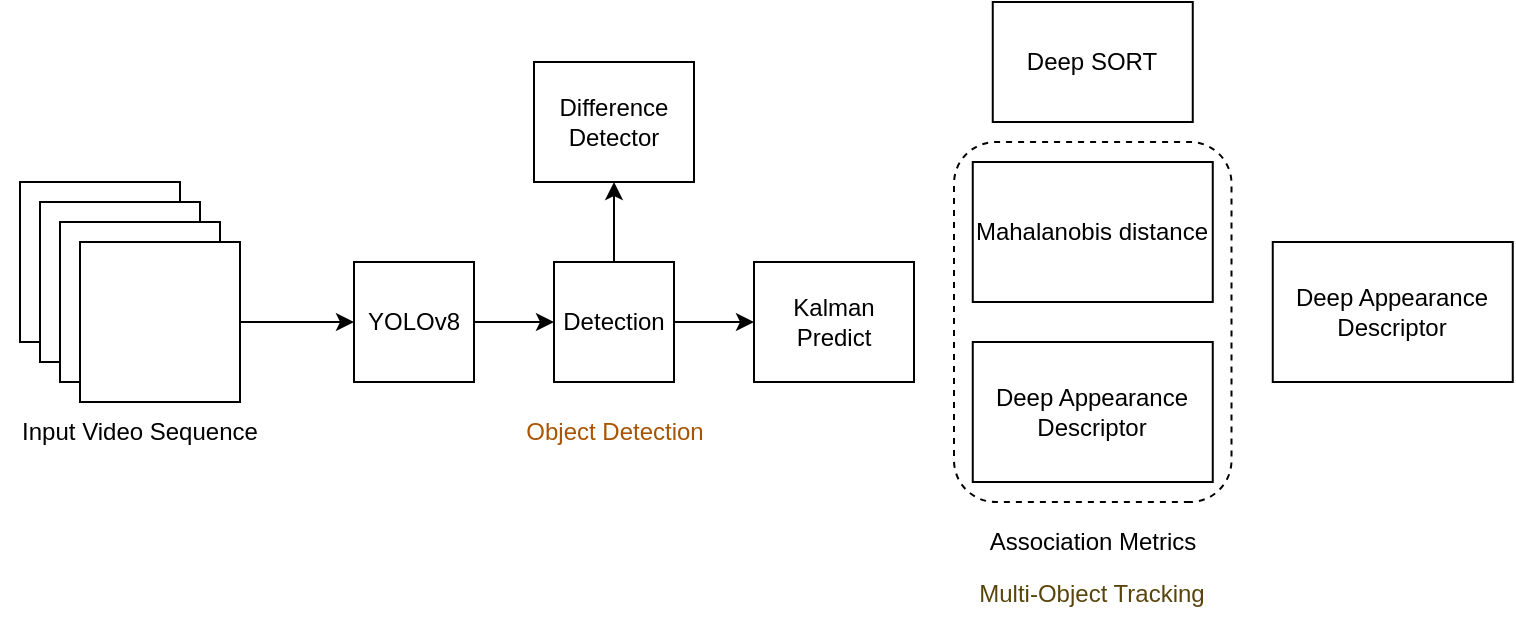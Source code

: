 <mxfile version="24.2.1" type="github">
  <diagram name="Page-1" id="kyBz7kRZppiHcCMwdevi">
    <mxGraphModel dx="732" dy="593" grid="1" gridSize="10" guides="1" tooltips="1" connect="1" arrows="1" fold="1" page="1" pageScale="1" pageWidth="850" pageHeight="1100" math="0" shadow="0">
      <root>
        <mxCell id="0" />
        <mxCell id="1" parent="0" />
        <mxCell id="K0-qpXlTE7w_SZg45RBs-25" value="" style="rounded=1;whiteSpace=wrap;html=1;rotation=90;direction=south;dashed=1;" vertex="1" parent="1">
          <mxGeometry x="546.38" y="160.63" width="180" height="138.75" as="geometry" />
        </mxCell>
        <mxCell id="K0-qpXlTE7w_SZg45RBs-1" value="" style="whiteSpace=wrap;html=1;aspect=fixed;" vertex="1" parent="1">
          <mxGeometry x="100" y="160" width="80" height="80" as="geometry" />
        </mxCell>
        <mxCell id="K0-qpXlTE7w_SZg45RBs-2" value="" style="whiteSpace=wrap;html=1;aspect=fixed;" vertex="1" parent="1">
          <mxGeometry x="110" y="170" width="80" height="80" as="geometry" />
        </mxCell>
        <mxCell id="K0-qpXlTE7w_SZg45RBs-3" value="" style="whiteSpace=wrap;html=1;aspect=fixed;" vertex="1" parent="1">
          <mxGeometry x="120" y="180" width="80" height="80" as="geometry" />
        </mxCell>
        <mxCell id="K0-qpXlTE7w_SZg45RBs-7" value="" style="edgeStyle=orthogonalEdgeStyle;rounded=0;orthogonalLoop=1;jettySize=auto;html=1;" edge="1" parent="1" source="K0-qpXlTE7w_SZg45RBs-4" target="K0-qpXlTE7w_SZg45RBs-6">
          <mxGeometry relative="1" as="geometry" />
        </mxCell>
        <mxCell id="K0-qpXlTE7w_SZg45RBs-4" value="" style="whiteSpace=wrap;html=1;aspect=fixed;" vertex="1" parent="1">
          <mxGeometry x="130" y="190" width="80" height="80" as="geometry" />
        </mxCell>
        <mxCell id="K0-qpXlTE7w_SZg45RBs-5" value="Input Video Sequence" style="text;html=1;align=center;verticalAlign=middle;whiteSpace=wrap;rounded=0;" vertex="1" parent="1">
          <mxGeometry x="90" y="270" width="140" height="30" as="geometry" />
        </mxCell>
        <mxCell id="K0-qpXlTE7w_SZg45RBs-9" value="" style="edgeStyle=orthogonalEdgeStyle;rounded=0;orthogonalLoop=1;jettySize=auto;html=1;" edge="1" parent="1" source="K0-qpXlTE7w_SZg45RBs-6" target="K0-qpXlTE7w_SZg45RBs-8">
          <mxGeometry relative="1" as="geometry" />
        </mxCell>
        <mxCell id="K0-qpXlTE7w_SZg45RBs-6" value="YOLOv8" style="whiteSpace=wrap;html=1;aspect=fixed;" vertex="1" parent="1">
          <mxGeometry x="267" y="200" width="60" height="60" as="geometry" />
        </mxCell>
        <mxCell id="K0-qpXlTE7w_SZg45RBs-16" value="" style="edgeStyle=orthogonalEdgeStyle;rounded=0;orthogonalLoop=1;jettySize=auto;html=1;" edge="1" parent="1" source="K0-qpXlTE7w_SZg45RBs-8" target="K0-qpXlTE7w_SZg45RBs-15">
          <mxGeometry relative="1" as="geometry" />
        </mxCell>
        <mxCell id="K0-qpXlTE7w_SZg45RBs-19" value="" style="edgeStyle=orthogonalEdgeStyle;rounded=0;orthogonalLoop=1;jettySize=auto;html=1;" edge="1" parent="1" source="K0-qpXlTE7w_SZg45RBs-8" target="K0-qpXlTE7w_SZg45RBs-17">
          <mxGeometry relative="1" as="geometry" />
        </mxCell>
        <mxCell id="K0-qpXlTE7w_SZg45RBs-8" value="Detection" style="whiteSpace=wrap;html=1;aspect=fixed;" vertex="1" parent="1">
          <mxGeometry x="367" y="200" width="60" height="60" as="geometry" />
        </mxCell>
        <mxCell id="K0-qpXlTE7w_SZg45RBs-15" value="Kalman Predict" style="rounded=0;whiteSpace=wrap;html=1;" vertex="1" parent="1">
          <mxGeometry x="467" y="200" width="80" height="60" as="geometry" />
        </mxCell>
        <mxCell id="K0-qpXlTE7w_SZg45RBs-17" value="Difference Detector" style="rounded=0;whiteSpace=wrap;html=1;" vertex="1" parent="1">
          <mxGeometry x="357" y="100" width="80" height="60" as="geometry" />
        </mxCell>
        <mxCell id="K0-qpXlTE7w_SZg45RBs-20" value="Mahalanobis distance" style="rounded=0;whiteSpace=wrap;html=1;strokeColor=default;" vertex="1" parent="1">
          <mxGeometry x="576.38" y="150" width="120" height="70" as="geometry" />
        </mxCell>
        <mxCell id="K0-qpXlTE7w_SZg45RBs-21" value="Deep Appearance Descriptor" style="rounded=0;whiteSpace=wrap;html=1;" vertex="1" parent="1">
          <mxGeometry x="576.38" y="240" width="120" height="70" as="geometry" />
        </mxCell>
        <mxCell id="K0-qpXlTE7w_SZg45RBs-22" value="Deep SORT" style="rounded=0;whiteSpace=wrap;html=1;" vertex="1" parent="1">
          <mxGeometry x="586.38" y="70" width="100" height="60" as="geometry" />
        </mxCell>
        <mxCell id="K0-qpXlTE7w_SZg45RBs-26" value="Deep Appearance Descriptor" style="rounded=0;whiteSpace=wrap;html=1;" vertex="1" parent="1">
          <mxGeometry x="726.38" y="190" width="120" height="70" as="geometry" />
        </mxCell>
        <mxCell id="K0-qpXlTE7w_SZg45RBs-27" value="Object Detection" style="text;html=1;align=center;verticalAlign=middle;whiteSpace=wrap;rounded=0;fontColor=#A85400;" vertex="1" parent="1">
          <mxGeometry x="349.75" y="270" width="94.5" height="30" as="geometry" />
        </mxCell>
        <mxCell id="K0-qpXlTE7w_SZg45RBs-28" value="Association Metrics" style="text;html=1;align=center;verticalAlign=middle;whiteSpace=wrap;rounded=0;" vertex="1" parent="1">
          <mxGeometry x="580.95" y="325" width="110.87" height="30" as="geometry" />
        </mxCell>
        <mxCell id="K0-qpXlTE7w_SZg45RBs-30" value="Multi-Object Tracking" style="text;html=1;align=center;verticalAlign=middle;whiteSpace=wrap;rounded=0;fontColor=#59450C;" vertex="1" parent="1">
          <mxGeometry x="575.47" y="351" width="121.82" height="30" as="geometry" />
        </mxCell>
      </root>
    </mxGraphModel>
  </diagram>
</mxfile>
